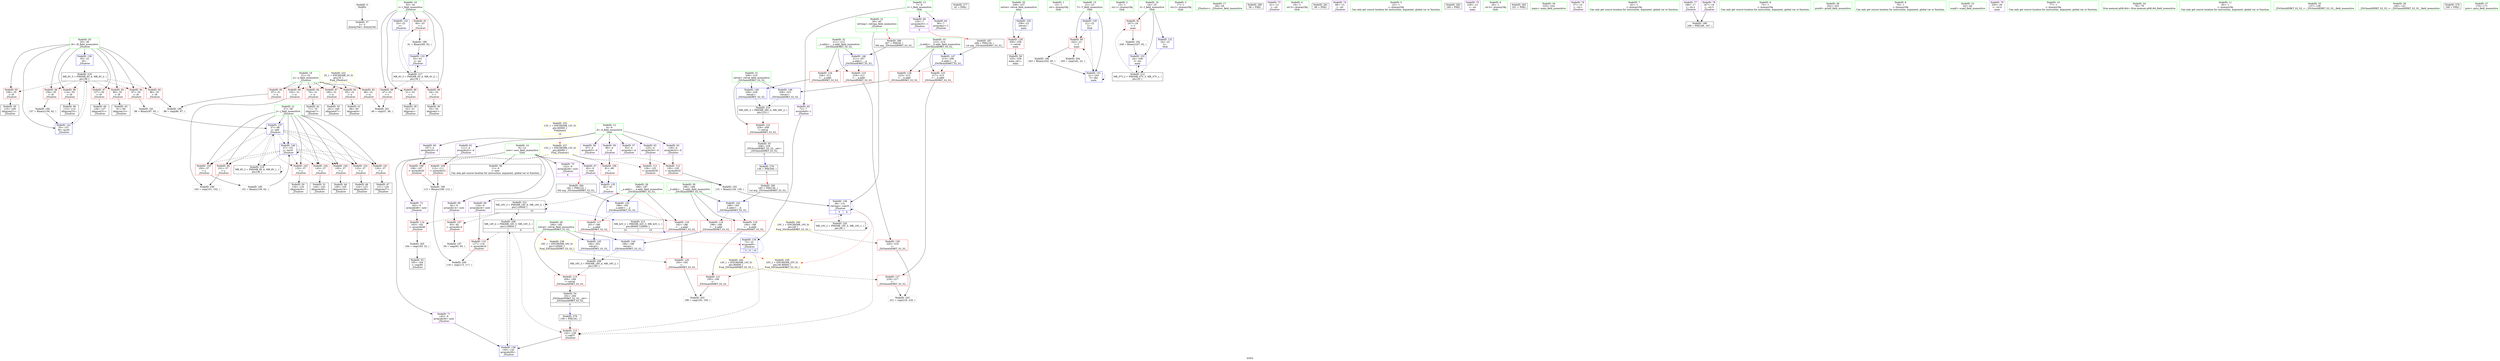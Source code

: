 digraph "SVFG" {
	label="SVFG";

	Node0x55aaaa4a9780 [shape=record,color=grey,label="{NodeID: 0\nNullPtr}"];
	Node0x55aaaa4a9780 -> Node0x55aaaa4c7640[style=solid];
	Node0x55aaaa4c8060 [shape=record,color=red,label="{NodeID: 97\n127\<--35\n\<--i9\n_Z5solvev\n}"];
	Node0x55aaaa4c8060 -> Node0x55aaaa4c9080[style=solid];
	Node0x55aaaa4c6180 [shape=record,color=green,label="{NodeID: 14\n9\<--12\nnow\<--now_field_insensitive\nGlob }"];
	Node0x55aaaa4c6180 -> Node0x55aaaa4c7740[style=solid];
	Node0x55aaaa4c6180 -> Node0x55aaaa4c9f20[style=solid];
	Node0x55aaaa4c6180 -> Node0x55aaaa4c9ff0[style=solid];
	Node0x55aaaa4c6180 -> Node0x55aaaa4ca0c0[style=solid];
	Node0x55aaaa4c6180 -> Node0x55aaaa4ca190[style=solid];
	Node0x55aaaa4c6180 -> Node0x55aaaa4ca260[style=solid];
	Node0x55aaaa4c6180 -> Node0x55aaaa4ca330[style=solid];
	Node0x55aaaa4f0830 [shape=record,color=black,label="{NodeID: 277\n42 = PHI()\n}"];
	Node0x55aaaa4cba70 [shape=record,color=grey,label="{NodeID: 194\n157 = Binary(156, 62, )\n}"];
	Node0x55aaaa4cba70 -> Node0x55aaaa4cebc0[style=solid];
	Node0x55aaaa4c8bc0 [shape=record,color=red,label="{NodeID: 111\n126\<--125\n\<--arrayidx30\n_Z5solvev\n}"];
	Node0x55aaaa4c8bc0 -> Node0x55aaaa4cb8f0[style=solid];
	Node0x55aaaa4c6e90 [shape=record,color=green,label="{NodeID: 28\n184\<--185\nretval\<--retval_field_insensitive\n_ZSt3maxIiERKT_S2_S2_\n}"];
	Node0x55aaaa4c6e90 -> Node0x55aaaa4c8f00[style=solid];
	Node0x55aaaa4c6e90 -> Node0x55aaaa4cee30[style=solid];
	Node0x55aaaa4c6e90 -> Node0x55aaaa4cef00[style=solid];
	Node0x55aaaa4db990 [shape=record,color=black,label="{NodeID: 208\nMR_16V_4 = PHI(MR_16V_5, MR_16V_3, )\npts\{120000 \}\n|{|<s4>6}}"];
	Node0x55aaaa4db990 -> Node0x55aaaa4c8af0[style=dashed];
	Node0x55aaaa4db990 -> Node0x55aaaa4c8d60[style=dashed];
	Node0x55aaaa4db990 -> Node0x55aaaa4cea20[style=dashed];
	Node0x55aaaa4db990 -> Node0x55aaaa4dfac0[style=dashed];
	Node0x55aaaa4db990:s4 -> Node0x55aaaa4e20a0[style=dashed,color=red];
	Node0x55aaaa4cde60 [shape=record,color=red,label="{NodeID: 125\n217\<--213\n\<--__b.addr\n_ZSt3minIiERKT_S2_S2_\n}"];
	Node0x55aaaa4cde60 -> Node0x55aaaa4ce000[style=solid];
	Node0x55aaaa4c7ab0 [shape=record,color=black,label="{NodeID: 42\n71\<--70\nidxprom7\<--\n_Z5solvev\n}"];
	Node0x55aaaa4dffc0 [shape=record,color=yellow,style=double,label="{NodeID: 222\n2V_1 = ENCHI(MR_2V_0)\npts\{32 \}\nFun[_Z5solvev]}"];
	Node0x55aaaa4dffc0 -> Node0x55aaaa4cab50[style=dashed];
	Node0x55aaaa4dffc0 -> Node0x55aaaa4cac20[style=dashed];
	Node0x55aaaa4dffc0 -> Node0x55aaaa4cacf0[style=dashed];
	Node0x55aaaa4dffc0 -> Node0x55aaaa4cadc0[style=dashed];
	Node0x55aaaa4dffc0 -> Node0x55aaaa4cae90[style=dashed];
	Node0x55aaaa4dffc0 -> Node0x55aaaa4caf60[style=dashed];
	Node0x55aaaa4cea20 [shape=record,color=blue,label="{NodeID: 139\n145\<--142\narrayidx39\<--\n_Z5solvev\n}"];
	Node0x55aaaa4cea20 -> Node0x55aaaa4db990[style=dashed];
	Node0x55aaaa4c9630 [shape=record,color=black,label="{NodeID: 56\n235\<--256\nmain_ret\<--\nmain\n}"];
	Node0x55aaaa4ca190 [shape=record,color=purple,label="{NodeID: 70\n122\<--9\narrayidx28\<--now\n_Z5solvev\n|{<s0>6}}"];
	Node0x55aaaa4ca190:s0 -> Node0x55aaaa4f0f60[style=solid,color=red];
	Node0x55aaaa4cacf0 [shape=record,color=red,label="{NodeID: 84\n70\<--31\n\<--n\n_Z5solvev\n}"];
	Node0x55aaaa4cacf0 -> Node0x55aaaa4c7ab0[style=solid];
	Node0x55aaaa4a9be0 [shape=record,color=green,label="{NodeID: 1\n13\<--1\n.str\<--dummyObj\nGlob }"];
	Node0x55aaaa4c8130 [shape=record,color=red,label="{NodeID: 98\n156\<--35\n\<--i9\n_Z5solvev\n}"];
	Node0x55aaaa4c8130 -> Node0x55aaaa4cba70[style=solid];
	Node0x55aaaa4c6280 [shape=record,color=green,label="{NodeID: 15\n21\<--23\nT\<--T_field_insensitive\nGlob }"];
	Node0x55aaaa4c6280 -> Node0x55aaaa4ca9b0[style=solid];
	Node0x55aaaa4c6280 -> Node0x55aaaa4ce270[style=solid];
	Node0x55aaaa4c6280 -> Node0x55aaaa4cf3e0[style=solid];
	Node0x55aaaa4f0930 [shape=record,color=black,label="{NodeID: 278\n136 = PHI(206, )\n|{<s0>6}}"];
	Node0x55aaaa4f0930:s0 -> Node0x55aaaa4f1160[style=solid,color=red];
	Node0x55aaaa4cbbf0 [shape=record,color=grey,label="{NodeID: 195\n151 = Binary(150, 62, )\n}"];
	Node0x55aaaa4cbbf0 -> Node0x55aaaa4ceaf0[style=solid];
	Node0x55aaaa4c8c90 [shape=record,color=red,label="{NodeID: 112\n130\<--129\n\<--arrayidx32\n_Z5solvev\n}"];
	Node0x55aaaa4c8c90 -> Node0x55aaaa4cb8f0[style=solid];
	Node0x55aaaa4c6f60 [shape=record,color=green,label="{NodeID: 29\n186\<--187\n__a.addr\<--__a.addr_field_insensitive\n_ZSt3maxIiERKT_S2_S2_\n}"];
	Node0x55aaaa4c6f60 -> Node0x55aaaa4cd710[style=solid];
	Node0x55aaaa4c6f60 -> Node0x55aaaa4cd7e0[style=solid];
	Node0x55aaaa4c6f60 -> Node0x55aaaa4cec90[style=solid];
	Node0x55aaaa4dbe90 [shape=record,color=black,label="{NodeID: 209\nMR_18V_3 = PHI(MR_18V_4, MR_18V_2, )\npts\{185 \}\n}"];
	Node0x55aaaa4dbe90 -> Node0x55aaaa4c8f00[style=dashed];
	Node0x55aaaa4cdf30 [shape=record,color=red,label="{NodeID: 126\n223\<--213\n\<--__b.addr\n_ZSt3minIiERKT_S2_S2_\n}"];
	Node0x55aaaa4cdf30 -> Node0x55aaaa4cf170[style=solid];
	Node0x55aaaa4c7b80 [shape=record,color=black,label="{NodeID: 43\n91\<--90\nidxprom13\<--\n_Z5solvev\n}"];
	Node0x55aaaa4ceaf0 [shape=record,color=blue,label="{NodeID: 140\n37\<--151\nj\<--inc41\n_Z5solvev\n}"];
	Node0x55aaaa4ceaf0 -> Node0x55aaaa4c8200[style=dashed];
	Node0x55aaaa4ceaf0 -> Node0x55aaaa4c82d0[style=dashed];
	Node0x55aaaa4ceaf0 -> Node0x55aaaa4c83a0[style=dashed];
	Node0x55aaaa4ceaf0 -> Node0x55aaaa4c8470[style=dashed];
	Node0x55aaaa4ceaf0 -> Node0x55aaaa4c8540[style=dashed];
	Node0x55aaaa4ceaf0 -> Node0x55aaaa4c8610[style=dashed];
	Node0x55aaaa4ceaf0 -> Node0x55aaaa4c86e0[style=dashed];
	Node0x55aaaa4ceaf0 -> Node0x55aaaa4ceaf0[style=dashed];
	Node0x55aaaa4ceaf0 -> Node0x55aaaa4df0c0[style=dashed];
	Node0x55aaaa4c9700 [shape=record,color=purple,label="{NodeID: 57\n53\<--4\narrayidx\<--d\n_Z5solvev\n}"];
	Node0x55aaaa4ca260 [shape=record,color=purple,label="{NodeID: 71\n145\<--9\narrayidx39\<--now\n_Z5solvev\n}"];
	Node0x55aaaa4ca260 -> Node0x55aaaa4cea20[style=solid];
	Node0x55aaaa4cadc0 [shape=record,color=red,label="{NodeID: 85\n87\<--31\n\<--n\n_Z5solvev\n}"];
	Node0x55aaaa4cadc0 -> Node0x55aaaa4cc070[style=solid];
	Node0x55aaaa4c3420 [shape=record,color=green,label="{NodeID: 2\n15\<--1\n.str.1\<--dummyObj\nGlob }"];
	Node0x55aaaa4c8200 [shape=record,color=red,label="{NodeID: 99\n101\<--37\n\<--j\n_Z5solvev\n}"];
	Node0x55aaaa4c8200 -> Node0x55aaaa4cc1f0[style=solid];
	Node0x55aaaa4c6380 [shape=record,color=green,label="{NodeID: 16\n24\<--25\nI\<--I_field_insensitive\nGlob }"];
	Node0x55aaaa4c6380 -> Node0x55aaaa4caa80[style=solid];
	Node0x55aaaa4c6380 -> Node0x55aaaa4ce370[style=solid];
	Node0x55aaaa4c6380 -> Node0x55aaaa4cf4b0[style=solid];
	Node0x55aaaa4f0b20 [shape=record,color=black,label="{NodeID: 279\n139 = PHI(181, )\n}"];
	Node0x55aaaa4f0b20 -> Node0x55aaaa4c8d60[style=solid];
	Node0x55aaaa4cbd70 [shape=record,color=grey,label="{NodeID: 196\n243 = Binary(242, 95, )\n}"];
	Node0x55aaaa4cbd70 -> Node0x55aaaa4cf3e0[style=solid];
	Node0x55aaaa4c8d60 [shape=record,color=red,label="{NodeID: 113\n142\<--139\n\<--call37\n_Z5solvev\n}"];
	Node0x55aaaa4c8d60 -> Node0x55aaaa4cea20[style=solid];
	Node0x55aaaa4c7030 [shape=record,color=green,label="{NodeID: 30\n188\<--189\n__b.addr\<--__b.addr_field_insensitive\n_ZSt3maxIiERKT_S2_S2_\n}"];
	Node0x55aaaa4c7030 -> Node0x55aaaa4cd8b0[style=solid];
	Node0x55aaaa4c7030 -> Node0x55aaaa4cd980[style=solid];
	Node0x55aaaa4c7030 -> Node0x55aaaa4ced60[style=solid];
	Node0x55aaaa4dc390 [shape=record,color=black,label="{NodeID: 210\nMR_28V_3 = PHI(MR_28V_4, MR_28V_2, )\npts\{210 \}\n}"];
	Node0x55aaaa4dc390 -> Node0x55aaaa4cdbf0[style=dashed];
	Node0x55aaaa4ce000 [shape=record,color=red,label="{NodeID: 127\n218\<--217\n\<--\n_ZSt3minIiERKT_S2_S2_\n}"];
	Node0x55aaaa4ce000 -> Node0x55aaaa4d3f90[style=solid];
	Node0x55aaaa4c7c50 [shape=record,color=black,label="{NodeID: 44\n106\<--105\nidxprom19\<--\n_Z5solvev\n}"];
	Node0x55aaaa4cebc0 [shape=record,color=blue,label="{NodeID: 141\n35\<--157\ni9\<--inc45\n_Z5solvev\n}"];
	Node0x55aaaa4cebc0 -> Node0x55aaaa4debc0[style=dashed];
	Node0x55aaaa4c97d0 [shape=record,color=purple,label="{NodeID: 58\n67\<--4\narrayidx5\<--d\n_Z5solvev\n}"];
	Node0x55aaaa4e20a0 [shape=record,color=yellow,style=double,label="{NodeID: 238\n16V_1 = ENCHI(MR_16V_0)\npts\{120000 \}\nFun[_ZSt3maxIiERKT_S2_S2_]}"];
	Node0x55aaaa4e20a0 -> Node0x55aaaa4cda50[style=dashed];
	Node0x55aaaa4ca330 [shape=record,color=purple,label="{NodeID: 72\n162\<--9\narrayidx48\<--now\n_Z5solvev\n}"];
	Node0x55aaaa4ca330 -> Node0x55aaaa4c8e30[style=solid];
	Node0x55aaaa4cae90 [shape=record,color=red,label="{NodeID: 86\n102\<--31\n\<--n\n_Z5solvev\n}"];
	Node0x55aaaa4cae90 -> Node0x55aaaa4cc1f0[style=solid];
	Node0x55aaaa4b80d0 [shape=record,color=green,label="{NodeID: 3\n17\<--1\n.str.2\<--dummyObj\nGlob }"];
	Node0x55aaaa4c82d0 [shape=record,color=red,label="{NodeID: 100\n105\<--37\n\<--j\n_Z5solvev\n}"];
	Node0x55aaaa4c82d0 -> Node0x55aaaa4c7c50[style=solid];
	Node0x55aaaa4c6480 [shape=record,color=green,label="{NodeID: 17\n28\<--29\n_Z5solvev\<--_Z5solvev_field_insensitive\n}"];
	Node0x55aaaa4f0c20 [shape=record,color=black,label="{NodeID: 280\n58 = PHI()\n}"];
	Node0x55aaaa4cbef0 [shape=record,color=grey,label="{NodeID: 197\n94 = cmp(93, 95, )\n}"];
	Node0x55aaaa4c8e30 [shape=record,color=red,label="{NodeID: 114\n163\<--162\n\<--arrayidx48\n_Z5solvev\n}"];
	Node0x55aaaa4c8e30 -> Node0x55aaaa4d4290[style=solid];
	Node0x55aaaa4c7100 [shape=record,color=green,label="{NodeID: 31\n209\<--210\nretval\<--retval_field_insensitive\n_ZSt3minIiERKT_S2_S2_\n}"];
	Node0x55aaaa4c7100 -> Node0x55aaaa4cdbf0[style=solid];
	Node0x55aaaa4c7100 -> Node0x55aaaa4cf170[style=solid];
	Node0x55aaaa4c7100 -> Node0x55aaaa4cf240[style=solid];
	Node0x55aaaa4ce0d0 [shape=record,color=red,label="{NodeID: 128\n220\<--219\n\<--\n_ZSt3minIiERKT_S2_S2_\n}"];
	Node0x55aaaa4ce0d0 -> Node0x55aaaa4d3f90[style=solid];
	Node0x55aaaa4c7d20 [shape=record,color=black,label="{NodeID: 45\n110\<--109\nidxprom21\<--\n_Z5solvev\n}"];
	Node0x55aaaa4cec90 [shape=record,color=blue,label="{NodeID: 142\n186\<--182\n__a.addr\<--__a\n_ZSt3maxIiERKT_S2_S2_\n}"];
	Node0x55aaaa4cec90 -> Node0x55aaaa4cd710[style=dashed];
	Node0x55aaaa4cec90 -> Node0x55aaaa4cd7e0[style=dashed];
	Node0x55aaaa4c98a0 [shape=record,color=purple,label="{NodeID: 59\n80\<--4\n\<--d\n_Z5solvev\n}"];
	Node0x55aaaa4c98a0 -> Node0x55aaaa4c87b0[style=solid];
	Node0x55aaaa4e2180 [shape=record,color=yellow,style=double,label="{NodeID: 239\n25V_1 = ENCHI(MR_25V_0)\npts\{40 80000 \}\nFun[_ZSt3maxIiERKT_S2_S2_]}"];
	Node0x55aaaa4e2180 -> Node0x55aaaa4cdb20[style=dashed];
	Node0x55aaaa4ca400 [shape=record,color=purple,label="{NodeID: 73\n41\<--13\n\<--.str\n_Z5solvev\n}"];
	Node0x55aaaa4caf60 [shape=record,color=red,label="{NodeID: 87\n160\<--31\n\<--n\n_Z5solvev\n}"];
	Node0x55aaaa4caf60 -> Node0x55aaaa4c92f0[style=solid];
	Node0x55aaaa4b8160 [shape=record,color=green,label="{NodeID: 4\n19\<--1\n.str.3\<--dummyObj\nGlob }"];
	Node0x55aaaa4c83a0 [shape=record,color=red,label="{NodeID: 101\n120\<--37\n\<--j\n_Z5solvev\n}"];
	Node0x55aaaa4c83a0 -> Node0x55aaaa4c7ec0[style=solid];
	Node0x55aaaa4c6580 [shape=record,color=green,label="{NodeID: 18\n31\<--32\nn\<--n_field_insensitive\n_Z5solvev\n}"];
	Node0x55aaaa4c6580 -> Node0x55aaaa4cab50[style=solid];
	Node0x55aaaa4c6580 -> Node0x55aaaa4cac20[style=solid];
	Node0x55aaaa4c6580 -> Node0x55aaaa4cacf0[style=solid];
	Node0x55aaaa4c6580 -> Node0x55aaaa4cadc0[style=solid];
	Node0x55aaaa4c6580 -> Node0x55aaaa4cae90[style=solid];
	Node0x55aaaa4c6580 -> Node0x55aaaa4caf60[style=solid];
	Node0x55aaaa4f0cf0 [shape=record,color=black,label="{NodeID: 281\n69 = PHI()\n}"];
	Node0x55aaaa4cc070 [shape=record,color=grey,label="{NodeID: 198\n88 = cmp(86, 87, )\n}"];
	Node0x55aaaa4c8f00 [shape=record,color=red,label="{NodeID: 115\n204\<--184\n\<--retval\n_ZSt3maxIiERKT_S2_S2_\n}"];
	Node0x55aaaa4c8f00 -> Node0x55aaaa4c9490[style=solid];
	Node0x55aaaa4c71d0 [shape=record,color=green,label="{NodeID: 32\n211\<--212\n__a.addr\<--__a.addr_field_insensitive\n_ZSt3minIiERKT_S2_S2_\n}"];
	Node0x55aaaa4c71d0 -> Node0x55aaaa4cdcc0[style=solid];
	Node0x55aaaa4c71d0 -> Node0x55aaaa4cdd90[style=solid];
	Node0x55aaaa4c71d0 -> Node0x55aaaa4cefd0[style=solid];
	Node0x55aaaa4dcd90 [shape=record,color=black,label="{NodeID: 212\nMR_37V_2 = PHI(MR_37V_3, MR_37V_1, )\npts\{25 \}\n}"];
	Node0x55aaaa4dcd90 -> Node0x55aaaa4caa80[style=dashed];
	Node0x55aaaa4dcd90 -> Node0x55aaaa4cf4b0[style=dashed];
	Node0x55aaaa4ce1a0 [shape=record,color=red,label="{NodeID: 129\n256\<--236\n\<--retval\nmain\n}"];
	Node0x55aaaa4ce1a0 -> Node0x55aaaa4c9630[style=solid];
	Node0x55aaaa4c7df0 [shape=record,color=black,label="{NodeID: 46\n115\<--114\nidxprom23\<--\n_Z5solvev\n}"];
	Node0x55aaaa4ced60 [shape=record,color=blue,label="{NodeID: 143\n188\<--183\n__b.addr\<--__b\n_ZSt3maxIiERKT_S2_S2_\n}"];
	Node0x55aaaa4ced60 -> Node0x55aaaa4cd8b0[style=dashed];
	Node0x55aaaa4ced60 -> Node0x55aaaa4cd980[style=dashed];
	Node0x55aaaa4c9970 [shape=record,color=purple,label="{NodeID: 60\n107\<--4\narrayidx20\<--d\n_Z5solvev\n}"];
	Node0x55aaaa4c9970 -> Node0x55aaaa4c8950[style=solid];
	Node0x55aaaa4e2290 [shape=record,color=yellow,style=double,label="{NodeID: 240\n10V_1 = ENCHI(MR_10V_0)\npts\{40 \}\nFun[_ZSt3minIiERKT_S2_S2_]}"];
	Node0x55aaaa4e2290 -> Node0x55aaaa4ce0d0[style=dashed];
	Node0x55aaaa4ca4d0 [shape=record,color=purple,label="{NodeID: 74\n68\<--13\n\<--.str\n_Z5solvev\n}"];
	Node0x55aaaa4cb030 [shape=record,color=red,label="{NodeID: 88\n47\<--33\n\<--i\n_Z5solvev\n}"];
	Node0x55aaaa4cb030 -> Node0x55aaaa4cc4f0[style=solid];
	Node0x55aaaa4b81f0 [shape=record,color=green,label="{NodeID: 5\n22\<--1\n\<--dummyObj\nCan only get source location for instruction, argument, global var or function.}"];
	Node0x55aaaa4c8470 [shape=record,color=red,label="{NodeID: 102\n123\<--37\n\<--j\n_Z5solvev\n}"];
	Node0x55aaaa4c8470 -> Node0x55aaaa4c8fb0[style=solid];
	Node0x55aaaa4c6650 [shape=record,color=green,label="{NodeID: 19\n33\<--34\ni\<--i_field_insensitive\n_Z5solvev\n}"];
	Node0x55aaaa4c6650 -> Node0x55aaaa4cb030[style=solid];
	Node0x55aaaa4c6650 -> Node0x55aaaa4cb100[style=solid];
	Node0x55aaaa4c6650 -> Node0x55aaaa4cb1d0[style=solid];
	Node0x55aaaa4c6650 -> Node0x55aaaa4cb2a0[style=solid];
	Node0x55aaaa4c6650 -> Node0x55aaaa4ce470[style=solid];
	Node0x55aaaa4c6650 -> Node0x55aaaa4ce540[style=solid];
	Node0x55aaaa4f0dc0 [shape=record,color=black,label="{NodeID: 282\n169 = PHI()\n}"];
	Node0x55aaaa4cc1f0 [shape=record,color=grey,label="{NodeID: 199\n103 = cmp(101, 102, )\n}"];
	Node0x55aaaa4cd710 [shape=record,color=red,label="{NodeID: 116\n192\<--186\n\<--__a.addr\n_ZSt3maxIiERKT_S2_S2_\n}"];
	Node0x55aaaa4cd710 -> Node0x55aaaa4cda50[style=solid];
	Node0x55aaaa4c72a0 [shape=record,color=green,label="{NodeID: 33\n213\<--214\n__b.addr\<--__b.addr_field_insensitive\n_ZSt3minIiERKT_S2_S2_\n}"];
	Node0x55aaaa4c72a0 -> Node0x55aaaa4cde60[style=solid];
	Node0x55aaaa4c72a0 -> Node0x55aaaa4cdf30[style=solid];
	Node0x55aaaa4c72a0 -> Node0x55aaaa4cf0a0[style=solid];
	Node0x55aaaa4dd290 [shape=record,color=black,label="{NodeID: 213\nMR_42V_2 = PHI(MR_42V_3, MR_42V_1, )\npts\{80000 120000 \}\n|{<s0>10|<s1>10}}"];
	Node0x55aaaa4dd290:s0 -> Node0x55aaaa4ce610[style=dashed,color=red];
	Node0x55aaaa4dd290:s1 -> Node0x55aaaa4ce6e0[style=dashed,color=red];
	Node0x55aaaa4ce270 [shape=record,color=blue,label="{NodeID: 130\n21\<--22\nT\<--\nGlob }"];
	Node0x55aaaa4ce270 -> Node0x55aaaa4ca9b0[style=dashed];
	Node0x55aaaa4ce270 -> Node0x55aaaa4cf3e0[style=dashed];
	Node0x55aaaa4c7ec0 [shape=record,color=black,label="{NodeID: 47\n121\<--120\nidxprom27\<--\n_Z5solvev\n}"];
	Node0x55aaaa4e0e60 [shape=record,color=yellow,style=double,label="{NodeID: 227\n12V_1 = ENCHI(MR_12V_0)\npts\{60000 \}\nFun[_Z5solvev]}"];
	Node0x55aaaa4e0e60 -> Node0x55aaaa4c87b0[style=dashed];
	Node0x55aaaa4e0e60 -> Node0x55aaaa4c8950[style=dashed];
	Node0x55aaaa4e0e60 -> Node0x55aaaa4c8a20[style=dashed];
	Node0x55aaaa4e0e60 -> Node0x55aaaa4c8bc0[style=dashed];
	Node0x55aaaa4e0e60 -> Node0x55aaaa4c8c90[style=dashed];
	Node0x55aaaa4cee30 [shape=record,color=blue,label="{NodeID: 144\n184\<--198\nretval\<--\n_ZSt3maxIiERKT_S2_S2_\n}"];
	Node0x55aaaa4cee30 -> Node0x55aaaa4dbe90[style=dashed];
	Node0x55aaaa4c9a40 [shape=record,color=purple,label="{NodeID: 61\n111\<--4\narrayidx22\<--d\n_Z5solvev\n}"];
	Node0x55aaaa4c9a40 -> Node0x55aaaa4c8a20[style=solid];
	Node0x55aaaa4ca5a0 [shape=record,color=purple,label="{NodeID: 75\n239\<--13\n\<--.str\nmain\n}"];
	Node0x55aaaa4cb100 [shape=record,color=red,label="{NodeID: 89\n51\<--33\n\<--i\n_Z5solvev\n}"];
	Node0x55aaaa4cb100 -> Node0x55aaaa4c7840[style=solid];
	Node0x55aaaa4b82b0 [shape=record,color=green,label="{NodeID: 6\n26\<--1\n.str.4\<--dummyObj\nGlob }"];
	Node0x55aaaa4c8540 [shape=record,color=red,label="{NodeID: 103\n133\<--37\n\<--j\n_Z5solvev\n}"];
	Node0x55aaaa4c8540 -> Node0x55aaaa4c9150[style=solid];
	Node0x55aaaa4c6720 [shape=record,color=green,label="{NodeID: 20\n35\<--36\ni9\<--i9_field_insensitive\n_Z5solvev\n}"];
	Node0x55aaaa4c6720 -> Node0x55aaaa4cb370[style=solid];
	Node0x55aaaa4c6720 -> Node0x55aaaa4cb440[style=solid];
	Node0x55aaaa4c6720 -> Node0x55aaaa4cb510[style=solid];
	Node0x55aaaa4c6720 -> Node0x55aaaa4cb5e0[style=solid];
	Node0x55aaaa4c6720 -> Node0x55aaaa4c7f90[style=solid];
	Node0x55aaaa4c6720 -> Node0x55aaaa4c8060[style=solid];
	Node0x55aaaa4c6720 -> Node0x55aaaa4c8130[style=solid];
	Node0x55aaaa4c6720 -> Node0x55aaaa4ce7b0[style=solid];
	Node0x55aaaa4c6720 -> Node0x55aaaa4cebc0[style=solid];
	Node0x55aaaa4f0e90 [shape=record,color=black,label="{NodeID: 283\n251 = PHI()\n}"];
	Node0x55aaaa4cc370 [shape=record,color=grey,label="{NodeID: 200\n118 = cmp(113, 117, )\n}"];
	Node0x55aaaa4cd7e0 [shape=record,color=red,label="{NodeID: 117\n201\<--186\n\<--__a.addr\n_ZSt3maxIiERKT_S2_S2_\n}"];
	Node0x55aaaa4cd7e0 -> Node0x55aaaa4cef00[style=solid];
	Node0x55aaaa4c7370 [shape=record,color=green,label="{NodeID: 34\n233\<--234\nmain\<--main_field_insensitive\n}"];
	Node0x55aaaa4ce370 [shape=record,color=blue,label="{NodeID: 131\n24\<--22\nI\<--\nGlob }"];
	Node0x55aaaa4ce370 -> Node0x55aaaa4dcd90[style=dashed];
	Node0x55aaaa4c8fb0 [shape=record,color=black,label="{NodeID: 48\n124\<--123\nidxprom29\<--\n_Z5solvev\n}"];
	Node0x55aaaa4cef00 [shape=record,color=blue,label="{NodeID: 145\n184\<--201\nretval\<--\n_ZSt3maxIiERKT_S2_S2_\n}"];
	Node0x55aaaa4cef00 -> Node0x55aaaa4dbe90[style=dashed];
	Node0x55aaaa4c9b10 [shape=record,color=purple,label="{NodeID: 62\n125\<--4\narrayidx30\<--d\n_Z5solvev\n}"];
	Node0x55aaaa4c9b10 -> Node0x55aaaa4c8bc0[style=solid];
	Node0x55aaaa4ca670 [shape=record,color=purple,label="{NodeID: 76\n57\<--15\n\<--.str.1\n_Z5solvev\n}"];
	Node0x55aaaa4cb1d0 [shape=record,color=red,label="{NodeID: 90\n54\<--33\n\<--i\n_Z5solvev\n}"];
	Node0x55aaaa4cb1d0 -> Node0x55aaaa4c7910[style=solid];
	Node0x55aaaa4b8370 [shape=record,color=green,label="{NodeID: 7\n62\<--1\n\<--dummyObj\nCan only get source location for instruction, argument, global var or function.}"];
	Node0x55aaaa4c8610 [shape=record,color=red,label="{NodeID: 104\n143\<--37\n\<--j\n_Z5solvev\n}"];
	Node0x55aaaa4c8610 -> Node0x55aaaa4c9220[style=solid];
	Node0x55aaaa4c67f0 [shape=record,color=green,label="{NodeID: 21\n37\<--38\nj\<--j_field_insensitive\n_Z5solvev\n}"];
	Node0x55aaaa4c67f0 -> Node0x55aaaa4c8200[style=solid];
	Node0x55aaaa4c67f0 -> Node0x55aaaa4c82d0[style=solid];
	Node0x55aaaa4c67f0 -> Node0x55aaaa4c83a0[style=solid];
	Node0x55aaaa4c67f0 -> Node0x55aaaa4c8470[style=solid];
	Node0x55aaaa4c67f0 -> Node0x55aaaa4c8540[style=solid];
	Node0x55aaaa4c67f0 -> Node0x55aaaa4c8610[style=solid];
	Node0x55aaaa4c67f0 -> Node0x55aaaa4c86e0[style=solid];
	Node0x55aaaa4c67f0 -> Node0x55aaaa4ce880[style=solid];
	Node0x55aaaa4c67f0 -> Node0x55aaaa4ceaf0[style=solid];
	Node0x55aaaa4f0f60 [shape=record,color=black,label="{NodeID: 284\n182 = PHI(122, )\n0th arg _ZSt3maxIiERKT_S2_S2_ }"];
	Node0x55aaaa4f0f60 -> Node0x55aaaa4cec90[style=solid];
	Node0x55aaaa4cc4f0 [shape=record,color=grey,label="{NodeID: 201\n49 = cmp(47, 48, )\n}"];
	Node0x55aaaa4cd8b0 [shape=record,color=red,label="{NodeID: 118\n194\<--188\n\<--__b.addr\n_ZSt3maxIiERKT_S2_S2_\n}"];
	Node0x55aaaa4cd8b0 -> Node0x55aaaa4cdb20[style=solid];
	Node0x55aaaa4c7470 [shape=record,color=green,label="{NodeID: 35\n236\<--237\nretval\<--retval_field_insensitive\nmain\n}"];
	Node0x55aaaa4c7470 -> Node0x55aaaa4ce1a0[style=solid];
	Node0x55aaaa4c7470 -> Node0x55aaaa4cf310[style=solid];
	Node0x55aaaa4ce470 [shape=record,color=blue,label="{NodeID: 132\n33\<--22\ni\<--\n_Z5solvev\n}"];
	Node0x55aaaa4ce470 -> Node0x55aaaa4de6c0[style=dashed];
	Node0x55aaaa4c9080 [shape=record,color=black,label="{NodeID: 49\n128\<--127\nidxprom31\<--\n_Z5solvev\n}"];
	Node0x55aaaa4cefd0 [shape=record,color=blue,label="{NodeID: 146\n211\<--207\n__a.addr\<--__a\n_ZSt3minIiERKT_S2_S2_\n}"];
	Node0x55aaaa4cefd0 -> Node0x55aaaa4cdcc0[style=dashed];
	Node0x55aaaa4cefd0 -> Node0x55aaaa4cdd90[style=dashed];
	Node0x55aaaa4c9be0 [shape=record,color=purple,label="{NodeID: 63\n129\<--4\narrayidx32\<--d\n_Z5solvev\n}"];
	Node0x55aaaa4c9be0 -> Node0x55aaaa4c8c90[style=solid];
	Node0x55aaaa4ca740 [shape=record,color=purple,label="{NodeID: 77\n166\<--17\n\<--.str.2\n_Z5solvev\n}"];
	Node0x55aaaa4ca740 -> Node0x55aaaa4d14e0[style=solid];
	Node0x55aaaa4cb2a0 [shape=record,color=red,label="{NodeID: 91\n60\<--33\n\<--i\n_Z5solvev\n}"];
	Node0x55aaaa4cb2a0 -> Node0x55aaaa4d1a80[style=solid];
	Node0x55aaaa4c5d10 [shape=record,color=green,label="{NodeID: 8\n75\<--1\n\<--dummyObj\nCan only get source location for instruction, argument, global var or function.}"];
	Node0x55aaaa4d14e0 [shape=record,color=black,label="{NodeID: 188\n168 = PHI(166, 167, )\n}"];
	Node0x55aaaa4c86e0 [shape=record,color=red,label="{NodeID: 105\n150\<--37\n\<--j\n_Z5solvev\n}"];
	Node0x55aaaa4c86e0 -> Node0x55aaaa4cbbf0[style=solid];
	Node0x55aaaa4c68c0 [shape=record,color=green,label="{NodeID: 22\n39\<--40\nref.tmp\<--ref.tmp_field_insensitive\n_Z5solvev\n|{|<s1>5}}"];
	Node0x55aaaa4c68c0 -> Node0x55aaaa4ce950[style=solid];
	Node0x55aaaa4c68c0:s1 -> Node0x55aaaa4f12a0[style=solid,color=red];
	Node0x55aaaa4f1160 [shape=record,color=black,label="{NodeID: 285\n183 = PHI(136, )\n1st arg _ZSt3maxIiERKT_S2_S2_ }"];
	Node0x55aaaa4f1160 -> Node0x55aaaa4ced60[style=solid];
	Node0x55aaaa4d3e50 [shape=record,color=grey,label="{NodeID: 202\n196 = cmp(193, 195, )\n}"];
	Node0x55aaaa4cd980 [shape=record,color=red,label="{NodeID: 119\n198\<--188\n\<--__b.addr\n_ZSt3maxIiERKT_S2_S2_\n}"];
	Node0x55aaaa4cd980 -> Node0x55aaaa4cee30[style=solid];
	Node0x55aaaa4c7540 [shape=record,color=green,label="{NodeID: 36\n252\<--253\nprintf\<--printf_field_insensitive\n}"];
	Node0x55aaaa4ce540 [shape=record,color=blue,label="{NodeID: 133\n33\<--61\ni\<--inc\n_Z5solvev\n}"];
	Node0x55aaaa4ce540 -> Node0x55aaaa4de6c0[style=dashed];
	Node0x55aaaa4c9150 [shape=record,color=black,label="{NodeID: 50\n134\<--133\nidxprom34\<--\n_Z5solvev\n}"];
	Node0x55aaaa4cf0a0 [shape=record,color=blue,label="{NodeID: 147\n213\<--208\n__b.addr\<--__b\n_ZSt3minIiERKT_S2_S2_\n}"];
	Node0x55aaaa4cf0a0 -> Node0x55aaaa4cde60[style=dashed];
	Node0x55aaaa4cf0a0 -> Node0x55aaaa4cdf30[style=dashed];
	Node0x55aaaa4c9cb0 [shape=record,color=purple,label="{NodeID: 64\n56\<--7\narrayidx2\<--l\n_Z5solvev\n}"];
	Node0x55aaaa4e2640 [shape=record,color=yellow,style=double,label="{NodeID: 244\n14V_1 = ENCHI(MR_14V_0)\npts\{80000 \}\nFun[_ZSt3minIiERKT_S2_S2_]}"];
	Node0x55aaaa4e2640 -> Node0x55aaaa4ce000[style=dashed];
	Node0x55aaaa4ca810 [shape=record,color=purple,label="{NodeID: 78\n167\<--19\n\<--.str.3\n_Z5solvev\n}"];
	Node0x55aaaa4ca810 -> Node0x55aaaa4d14e0[style=solid];
	Node0x55aaaa4cb370 [shape=record,color=red,label="{NodeID: 92\n86\<--35\n\<--i9\n_Z5solvev\n}"];
	Node0x55aaaa4cb370 -> Node0x55aaaa4cc070[style=solid];
	Node0x55aaaa4c5da0 [shape=record,color=green,label="{NodeID: 9\n76\<--1\n\<--dummyObj\nCan only get source location for instruction, argument, global var or function.}"];
	Node0x55aaaa4d1a80 [shape=record,color=grey,label="{NodeID: 189\n61 = Binary(60, 62, )\n}"];
	Node0x55aaaa4d1a80 -> Node0x55aaaa4ce540[style=solid];
	Node0x55aaaa4c87b0 [shape=record,color=red,label="{NodeID: 106\n81\<--80\n\<--\n_Z5solvev\n}"];
	Node0x55aaaa4c87b0 -> Node0x55aaaa4ce6e0[style=solid];
	Node0x55aaaa4c6990 [shape=record,color=green,label="{NodeID: 23\n43\<--44\nscanf\<--scanf_field_insensitive\n}"];
	Node0x55aaaa4f12a0 [shape=record,color=black,label="{NodeID: 286\n207 = PHI(39, )\n0th arg _ZSt3minIiERKT_S2_S2_ }"];
	Node0x55aaaa4f12a0 -> Node0x55aaaa4cefd0[style=solid];
	Node0x55aaaa4d3f90 [shape=record,color=grey,label="{NodeID: 203\n221 = cmp(218, 220, )\n}"];
	Node0x55aaaa4cda50 [shape=record,color=red,label="{NodeID: 120\n193\<--192\n\<--\n_ZSt3maxIiERKT_S2_S2_\n}"];
	Node0x55aaaa4cda50 -> Node0x55aaaa4d3e50[style=solid];
	Node0x55aaaa4c7640 [shape=record,color=black,label="{NodeID: 37\n2\<--3\ndummyVal\<--dummyVal\n}"];
	Node0x55aaaa4de6c0 [shape=record,color=black,label="{NodeID: 217\nMR_4V_3 = PHI(MR_4V_4, MR_4V_2, )\npts\{34 \}\n}"];
	Node0x55aaaa4de6c0 -> Node0x55aaaa4cb030[style=dashed];
	Node0x55aaaa4de6c0 -> Node0x55aaaa4cb100[style=dashed];
	Node0x55aaaa4de6c0 -> Node0x55aaaa4cb1d0[style=dashed];
	Node0x55aaaa4de6c0 -> Node0x55aaaa4cb2a0[style=dashed];
	Node0x55aaaa4de6c0 -> Node0x55aaaa4ce540[style=dashed];
	Node0x55aaaa4ce610 [shape=record,color=blue,label="{NodeID: 134\n72\<--22\narrayidx8\<--\n_Z5solvev\n|{|<s1>5|<s2>6|<s3>10}}"];
	Node0x55aaaa4ce610 -> Node0x55aaaa4c8d60[style=dashed];
	Node0x55aaaa4ce610:s1 -> Node0x55aaaa4e2640[style=dashed,color=red];
	Node0x55aaaa4ce610:s2 -> Node0x55aaaa4e2180[style=dashed,color=red];
	Node0x55aaaa4ce610:s3 -> Node0x55aaaa4dd290[style=dashed,color=blue];
	Node0x55aaaa4c9220 [shape=record,color=black,label="{NodeID: 51\n144\<--143\nidxprom38\<--\n_Z5solvev\n}"];
	Node0x55aaaa4cf170 [shape=record,color=blue,label="{NodeID: 148\n209\<--223\nretval\<--\n_ZSt3minIiERKT_S2_S2_\n}"];
	Node0x55aaaa4cf170 -> Node0x55aaaa4dc390[style=dashed];
	Node0x55aaaa4c9d80 [shape=record,color=purple,label="{NodeID: 65\n72\<--7\narrayidx8\<--l\n_Z5solvev\n}"];
	Node0x55aaaa4c9d80 -> Node0x55aaaa4ce610[style=solid];
	Node0x55aaaa4ca8e0 [shape=record,color=purple,label="{NodeID: 79\n250\<--26\n\<--.str.4\nmain\n}"];
	Node0x55aaaa4cb440 [shape=record,color=red,label="{NodeID: 93\n90\<--35\n\<--i9\n_Z5solvev\n}"];
	Node0x55aaaa4cb440 -> Node0x55aaaa4c7b80[style=solid];
	Node0x55aaaa4c5e30 [shape=record,color=green,label="{NodeID: 10\n77\<--1\n\<--dummyObj\nCan only get source location for instruction, argument, global var or function.}"];
	Node0x55aaaa4d1c00 [shape=record,color=grey,label="{NodeID: 190\n113 = Binary(108, 112, )\n}"];
	Node0x55aaaa4d1c00 -> Node0x55aaaa4cc370[style=solid];
	Node0x55aaaa4c8880 [shape=record,color=red,label="{NodeID: 107\n93\<--92\n\<--arrayidx14\n_Z5solvev\n}"];
	Node0x55aaaa4c8880 -> Node0x55aaaa4cbef0[style=solid];
	Node0x55aaaa4c6a90 [shape=record,color=green,label="{NodeID: 24\n78\<--79\nllvm.memset.p0i8.i64\<--llvm.memset.p0i8.i64_field_insensitive\n}"];
	Node0x55aaaa4f13e0 [shape=record,color=black,label="{NodeID: 287\n208 = PHI(135, )\n1st arg _ZSt3minIiERKT_S2_S2_ }"];
	Node0x55aaaa4f13e0 -> Node0x55aaaa4cf0a0[style=solid];
	Node0x55aaaa4d4110 [shape=record,color=grey,label="{NodeID: 204\n245 = cmp(242, 22, )\n}"];
	Node0x55aaaa4cdb20 [shape=record,color=red,label="{NodeID: 121\n195\<--194\n\<--\n_ZSt3maxIiERKT_S2_S2_\n}"];
	Node0x55aaaa4cdb20 -> Node0x55aaaa4d3e50[style=solid];
	Node0x55aaaa4c7740 [shape=record,color=black,label="{NodeID: 38\n11\<--9\n\<--now\nCan only get source location for instruction, argument, global var or function.}"];
	Node0x55aaaa4debc0 [shape=record,color=black,label="{NodeID: 218\nMR_6V_3 = PHI(MR_6V_4, MR_6V_2, )\npts\{36 \}\n}"];
	Node0x55aaaa4debc0 -> Node0x55aaaa4cb370[style=dashed];
	Node0x55aaaa4debc0 -> Node0x55aaaa4cb440[style=dashed];
	Node0x55aaaa4debc0 -> Node0x55aaaa4cb510[style=dashed];
	Node0x55aaaa4debc0 -> Node0x55aaaa4cb5e0[style=dashed];
	Node0x55aaaa4debc0 -> Node0x55aaaa4c7f90[style=dashed];
	Node0x55aaaa4debc0 -> Node0x55aaaa4c8060[style=dashed];
	Node0x55aaaa4debc0 -> Node0x55aaaa4c8130[style=dashed];
	Node0x55aaaa4debc0 -> Node0x55aaaa4cebc0[style=dashed];
	Node0x55aaaa4ce6e0 [shape=record,color=blue,label="{NodeID: 135\n82\<--81\n\<--\n_Z5solvev\n}"];
	Node0x55aaaa4ce6e0 -> Node0x55aaaa4dfac0[style=dashed];
	Node0x55aaaa4c92f0 [shape=record,color=black,label="{NodeID: 52\n161\<--160\nidxprom47\<--\n_Z5solvev\n}"];
	Node0x55aaaa4cf240 [shape=record,color=blue,label="{NodeID: 149\n209\<--226\nretval\<--\n_ZSt3minIiERKT_S2_S2_\n}"];
	Node0x55aaaa4cf240 -> Node0x55aaaa4dc390[style=dashed];
	Node0x55aaaa4c9e50 [shape=record,color=purple,label="{NodeID: 66\n135\<--7\narrayidx35\<--l\n_Z5solvev\n|{<s0>5}}"];
	Node0x55aaaa4c9e50:s0 -> Node0x55aaaa4f13e0[style=solid,color=red];
	Node0x55aaaa4ca9b0 [shape=record,color=red,label="{NodeID: 80\n242\<--21\n\<--T\nmain\n}"];
	Node0x55aaaa4ca9b0 -> Node0x55aaaa4cbd70[style=solid];
	Node0x55aaaa4ca9b0 -> Node0x55aaaa4d4110[style=solid];
	Node0x55aaaa4cb510 [shape=record,color=red,label="{NodeID: 94\n97\<--35\n\<--i9\n_Z5solvev\n}"];
	Node0x55aaaa4cb510 -> Node0x55aaaa4d1d80[style=solid];
	Node0x55aaaa4c5ec0 [shape=record,color=green,label="{NodeID: 11\n95\<--1\n\<--dummyObj\nCan only get source location for instruction, argument, global var or function.}"];
	Node0x55aaaa4d1d80 [shape=record,color=grey,label="{NodeID: 191\n98 = Binary(97, 62, )\n}"];
	Node0x55aaaa4d1d80 -> Node0x55aaaa4ce880[style=solid];
	Node0x55aaaa4c8950 [shape=record,color=red,label="{NodeID: 108\n108\<--107\n\<--arrayidx20\n_Z5solvev\n}"];
	Node0x55aaaa4c8950 -> Node0x55aaaa4d1c00[style=solid];
	Node0x55aaaa4c6b90 [shape=record,color=green,label="{NodeID: 25\n137\<--138\n_ZSt3minIiERKT_S2_S2_\<--_ZSt3minIiERKT_S2_S2__field_insensitive\n}"];
	Node0x55aaaa4d4290 [shape=record,color=grey,label="{NodeID: 205\n164 = cmp(163, 22, )\n}"];
	Node0x55aaaa4d4290 -> Node0x55aaaa4c93c0[style=solid];
	Node0x55aaaa4cdbf0 [shape=record,color=red,label="{NodeID: 122\n229\<--209\n\<--retval\n_ZSt3minIiERKT_S2_S2_\n}"];
	Node0x55aaaa4cdbf0 -> Node0x55aaaa4c9560[style=solid];
	Node0x55aaaa4c7840 [shape=record,color=black,label="{NodeID: 39\n52\<--51\nidxprom\<--\n_Z5solvev\n}"];
	Node0x55aaaa4df0c0 [shape=record,color=black,label="{NodeID: 219\nMR_8V_2 = PHI(MR_8V_6, MR_8V_1, )\npts\{38 \}\n}"];
	Node0x55aaaa4df0c0 -> Node0x55aaaa4ce880[style=dashed];
	Node0x55aaaa4df0c0 -> Node0x55aaaa4df0c0[style=dashed];
	Node0x55aaaa4ce7b0 [shape=record,color=blue,label="{NodeID: 136\n35\<--22\ni9\<--\n_Z5solvev\n}"];
	Node0x55aaaa4ce7b0 -> Node0x55aaaa4debc0[style=dashed];
	Node0x55aaaa4c93c0 [shape=record,color=black,label="{NodeID: 53\n165\<--164\n\<--cmp49\n_Z5solvev\n}"];
	Node0x55aaaa4e1be0 [shape=record,color=yellow,style=double,label="{NodeID: 233\n12V_1 = ENCHI(MR_12V_0)\npts\{60000 \}\nFun[main]|{<s0>10}}"];
	Node0x55aaaa4e1be0:s0 -> Node0x55aaaa4e0e60[style=dashed,color=red];
	Node0x55aaaa4cf310 [shape=record,color=blue,label="{NodeID: 150\n236\<--22\nretval\<--\nmain\n}"];
	Node0x55aaaa4cf310 -> Node0x55aaaa4ce1a0[style=dashed];
	Node0x55aaaa4c9f20 [shape=record,color=purple,label="{NodeID: 67\n82\<--9\n\<--now\n_Z5solvev\n}"];
	Node0x55aaaa4c9f20 -> Node0x55aaaa4ce6e0[style=solid];
	Node0x55aaaa4caa80 [shape=record,color=red,label="{NodeID: 81\n247\<--24\n\<--I\nmain\n}"];
	Node0x55aaaa4caa80 -> Node0x55aaaa4cb770[style=solid];
	Node0x55aaaa4cb5e0 [shape=record,color=red,label="{NodeID: 95\n109\<--35\n\<--i9\n_Z5solvev\n}"];
	Node0x55aaaa4cb5e0 -> Node0x55aaaa4c7d20[style=solid];
	Node0x55aaaa4c5f80 [shape=record,color=green,label="{NodeID: 12\n4\<--6\nd\<--d_field_insensitive\nGlob }"];
	Node0x55aaaa4c5f80 -> Node0x55aaaa4c9700[style=solid];
	Node0x55aaaa4c5f80 -> Node0x55aaaa4c97d0[style=solid];
	Node0x55aaaa4c5f80 -> Node0x55aaaa4c98a0[style=solid];
	Node0x55aaaa4c5f80 -> Node0x55aaaa4c9970[style=solid];
	Node0x55aaaa4c5f80 -> Node0x55aaaa4c9a40[style=solid];
	Node0x55aaaa4c5f80 -> Node0x55aaaa4c9b10[style=solid];
	Node0x55aaaa4c5f80 -> Node0x55aaaa4c9be0[style=solid];
	Node0x55aaaa4cb770 [shape=record,color=grey,label="{NodeID: 192\n248 = Binary(247, 62, )\n}"];
	Node0x55aaaa4cb770 -> Node0x55aaaa4cf4b0[style=solid];
	Node0x55aaaa4c8a20 [shape=record,color=red,label="{NodeID: 109\n112\<--111\n\<--arrayidx22\n_Z5solvev\n}"];
	Node0x55aaaa4c8a20 -> Node0x55aaaa4d1c00[style=solid];
	Node0x55aaaa4c6c90 [shape=record,color=green,label="{NodeID: 26\n140\<--141\n_ZSt3maxIiERKT_S2_S2_\<--_ZSt3maxIiERKT_S2_S2__field_insensitive\n}"];
	Node0x55aaaa4cdcc0 [shape=record,color=red,label="{NodeID: 123\n219\<--211\n\<--__a.addr\n_ZSt3minIiERKT_S2_S2_\n}"];
	Node0x55aaaa4cdcc0 -> Node0x55aaaa4ce0d0[style=solid];
	Node0x55aaaa4c7910 [shape=record,color=black,label="{NodeID: 40\n55\<--54\nidxprom1\<--\n_Z5solvev\n}"];
	Node0x55aaaa4df5c0 [shape=record,color=black,label="{NodeID: 220\nMR_10V_2 = PHI(MR_10V_5, MR_10V_1, )\npts\{40 \}\n}"];
	Node0x55aaaa4df5c0 -> Node0x55aaaa4ce950[style=dashed];
	Node0x55aaaa4df5c0 -> Node0x55aaaa4df5c0[style=dashed];
	Node0x55aaaa4ce880 [shape=record,color=blue,label="{NodeID: 137\n37\<--98\nj\<--add\n_Z5solvev\n}"];
	Node0x55aaaa4ce880 -> Node0x55aaaa4c8200[style=dashed];
	Node0x55aaaa4ce880 -> Node0x55aaaa4c82d0[style=dashed];
	Node0x55aaaa4ce880 -> Node0x55aaaa4c83a0[style=dashed];
	Node0x55aaaa4ce880 -> Node0x55aaaa4c8470[style=dashed];
	Node0x55aaaa4ce880 -> Node0x55aaaa4c8540[style=dashed];
	Node0x55aaaa4ce880 -> Node0x55aaaa4c8610[style=dashed];
	Node0x55aaaa4ce880 -> Node0x55aaaa4c86e0[style=dashed];
	Node0x55aaaa4ce880 -> Node0x55aaaa4ceaf0[style=dashed];
	Node0x55aaaa4ce880 -> Node0x55aaaa4df0c0[style=dashed];
	Node0x55aaaa4c9490 [shape=record,color=black,label="{NodeID: 54\n181\<--204\n_ZSt3maxIiERKT_S2_S2__ret\<--\n_ZSt3maxIiERKT_S2_S2_\n|{<s0>6}}"];
	Node0x55aaaa4c9490:s0 -> Node0x55aaaa4f0b20[style=solid,color=blue];
	Node0x55aaaa4cf3e0 [shape=record,color=blue,label="{NodeID: 151\n21\<--243\nT\<--dec\nmain\n}"];
	Node0x55aaaa4cf3e0 -> Node0x55aaaa4ca9b0[style=dashed];
	Node0x55aaaa4cf3e0 -> Node0x55aaaa4cf3e0[style=dashed];
	Node0x55aaaa4c9ff0 [shape=record,color=purple,label="{NodeID: 68\n92\<--9\narrayidx14\<--now\n_Z5solvev\n}"];
	Node0x55aaaa4c9ff0 -> Node0x55aaaa4c8880[style=solid];
	Node0x55aaaa4cab50 [shape=record,color=red,label="{NodeID: 82\n48\<--31\n\<--n\n_Z5solvev\n}"];
	Node0x55aaaa4cab50 -> Node0x55aaaa4cc4f0[style=solid];
	Node0x55aaaa4c7f90 [shape=record,color=red,label="{NodeID: 96\n114\<--35\n\<--i9\n_Z5solvev\n}"];
	Node0x55aaaa4c7f90 -> Node0x55aaaa4c7df0[style=solid];
	Node0x55aaaa4c6080 [shape=record,color=green,label="{NodeID: 13\n7\<--8\nl\<--l_field_insensitive\nGlob }"];
	Node0x55aaaa4c6080 -> Node0x55aaaa4c9cb0[style=solid];
	Node0x55aaaa4c6080 -> Node0x55aaaa4c9d80[style=solid];
	Node0x55aaaa4c6080 -> Node0x55aaaa4c9e50[style=solid];
	Node0x55aaaa4f0730 [shape=record,color=black,label="{NodeID: 276\n240 = PHI()\n}"];
	Node0x55aaaa4cb8f0 [shape=record,color=grey,label="{NodeID: 193\n131 = Binary(126, 130, )\n}"];
	Node0x55aaaa4cb8f0 -> Node0x55aaaa4ce950[style=solid];
	Node0x55aaaa4c8af0 [shape=record,color=red,label="{NodeID: 110\n117\<--116\n\<--arrayidx24\n_Z5solvev\n}"];
	Node0x55aaaa4c8af0 -> Node0x55aaaa4cc370[style=solid];
	Node0x55aaaa4c6d90 [shape=record,color=green,label="{NodeID: 27\n170\<--171\nputs\<--puts_field_insensitive\n}"];
	Node0x55aaaa4cdd90 [shape=record,color=red,label="{NodeID: 124\n226\<--211\n\<--__a.addr\n_ZSt3minIiERKT_S2_S2_\n}"];
	Node0x55aaaa4cdd90 -> Node0x55aaaa4cf240[style=solid];
	Node0x55aaaa4c79e0 [shape=record,color=black,label="{NodeID: 41\n66\<--65\nidxprom4\<--\n_Z5solvev\n}"];
	Node0x55aaaa4dfac0 [shape=record,color=black,label="{NodeID: 221\nMR_16V_3 = PHI(MR_16V_6, MR_16V_2, )\npts\{120000 \}\n|{|<s4>10}}"];
	Node0x55aaaa4dfac0 -> Node0x55aaaa4c8880[style=dashed];
	Node0x55aaaa4dfac0 -> Node0x55aaaa4c8e30[style=dashed];
	Node0x55aaaa4dfac0 -> Node0x55aaaa4db990[style=dashed];
	Node0x55aaaa4dfac0 -> Node0x55aaaa4dfac0[style=dashed];
	Node0x55aaaa4dfac0:s4 -> Node0x55aaaa4dd290[style=dashed,color=blue];
	Node0x55aaaa4ce950 [shape=record,color=blue,label="{NodeID: 138\n39\<--131\nref.tmp\<--sub33\n_Z5solvev\n|{|<s3>5|<s4>6}}"];
	Node0x55aaaa4ce950 -> Node0x55aaaa4c8d60[style=dashed];
	Node0x55aaaa4ce950 -> Node0x55aaaa4ce950[style=dashed];
	Node0x55aaaa4ce950 -> Node0x55aaaa4df5c0[style=dashed];
	Node0x55aaaa4ce950:s3 -> Node0x55aaaa4e2290[style=dashed,color=red];
	Node0x55aaaa4ce950:s4 -> Node0x55aaaa4e2180[style=dashed,color=red];
	Node0x55aaaa4c9560 [shape=record,color=black,label="{NodeID: 55\n206\<--229\n_ZSt3minIiERKT_S2_S2__ret\<--\n_ZSt3minIiERKT_S2_S2_\n|{<s0>5}}"];
	Node0x55aaaa4c9560:s0 -> Node0x55aaaa4f0930[style=solid,color=blue];
	Node0x55aaaa4cf4b0 [shape=record,color=blue,label="{NodeID: 152\n24\<--248\nI\<--inc\nmain\n}"];
	Node0x55aaaa4cf4b0 -> Node0x55aaaa4dcd90[style=dashed];
	Node0x55aaaa4ca0c0 [shape=record,color=purple,label="{NodeID: 69\n116\<--9\narrayidx24\<--now\n_Z5solvev\n}"];
	Node0x55aaaa4ca0c0 -> Node0x55aaaa4c8af0[style=solid];
	Node0x55aaaa4cac20 [shape=record,color=red,label="{NodeID: 83\n65\<--31\n\<--n\n_Z5solvev\n}"];
	Node0x55aaaa4cac20 -> Node0x55aaaa4c79e0[style=solid];
}
